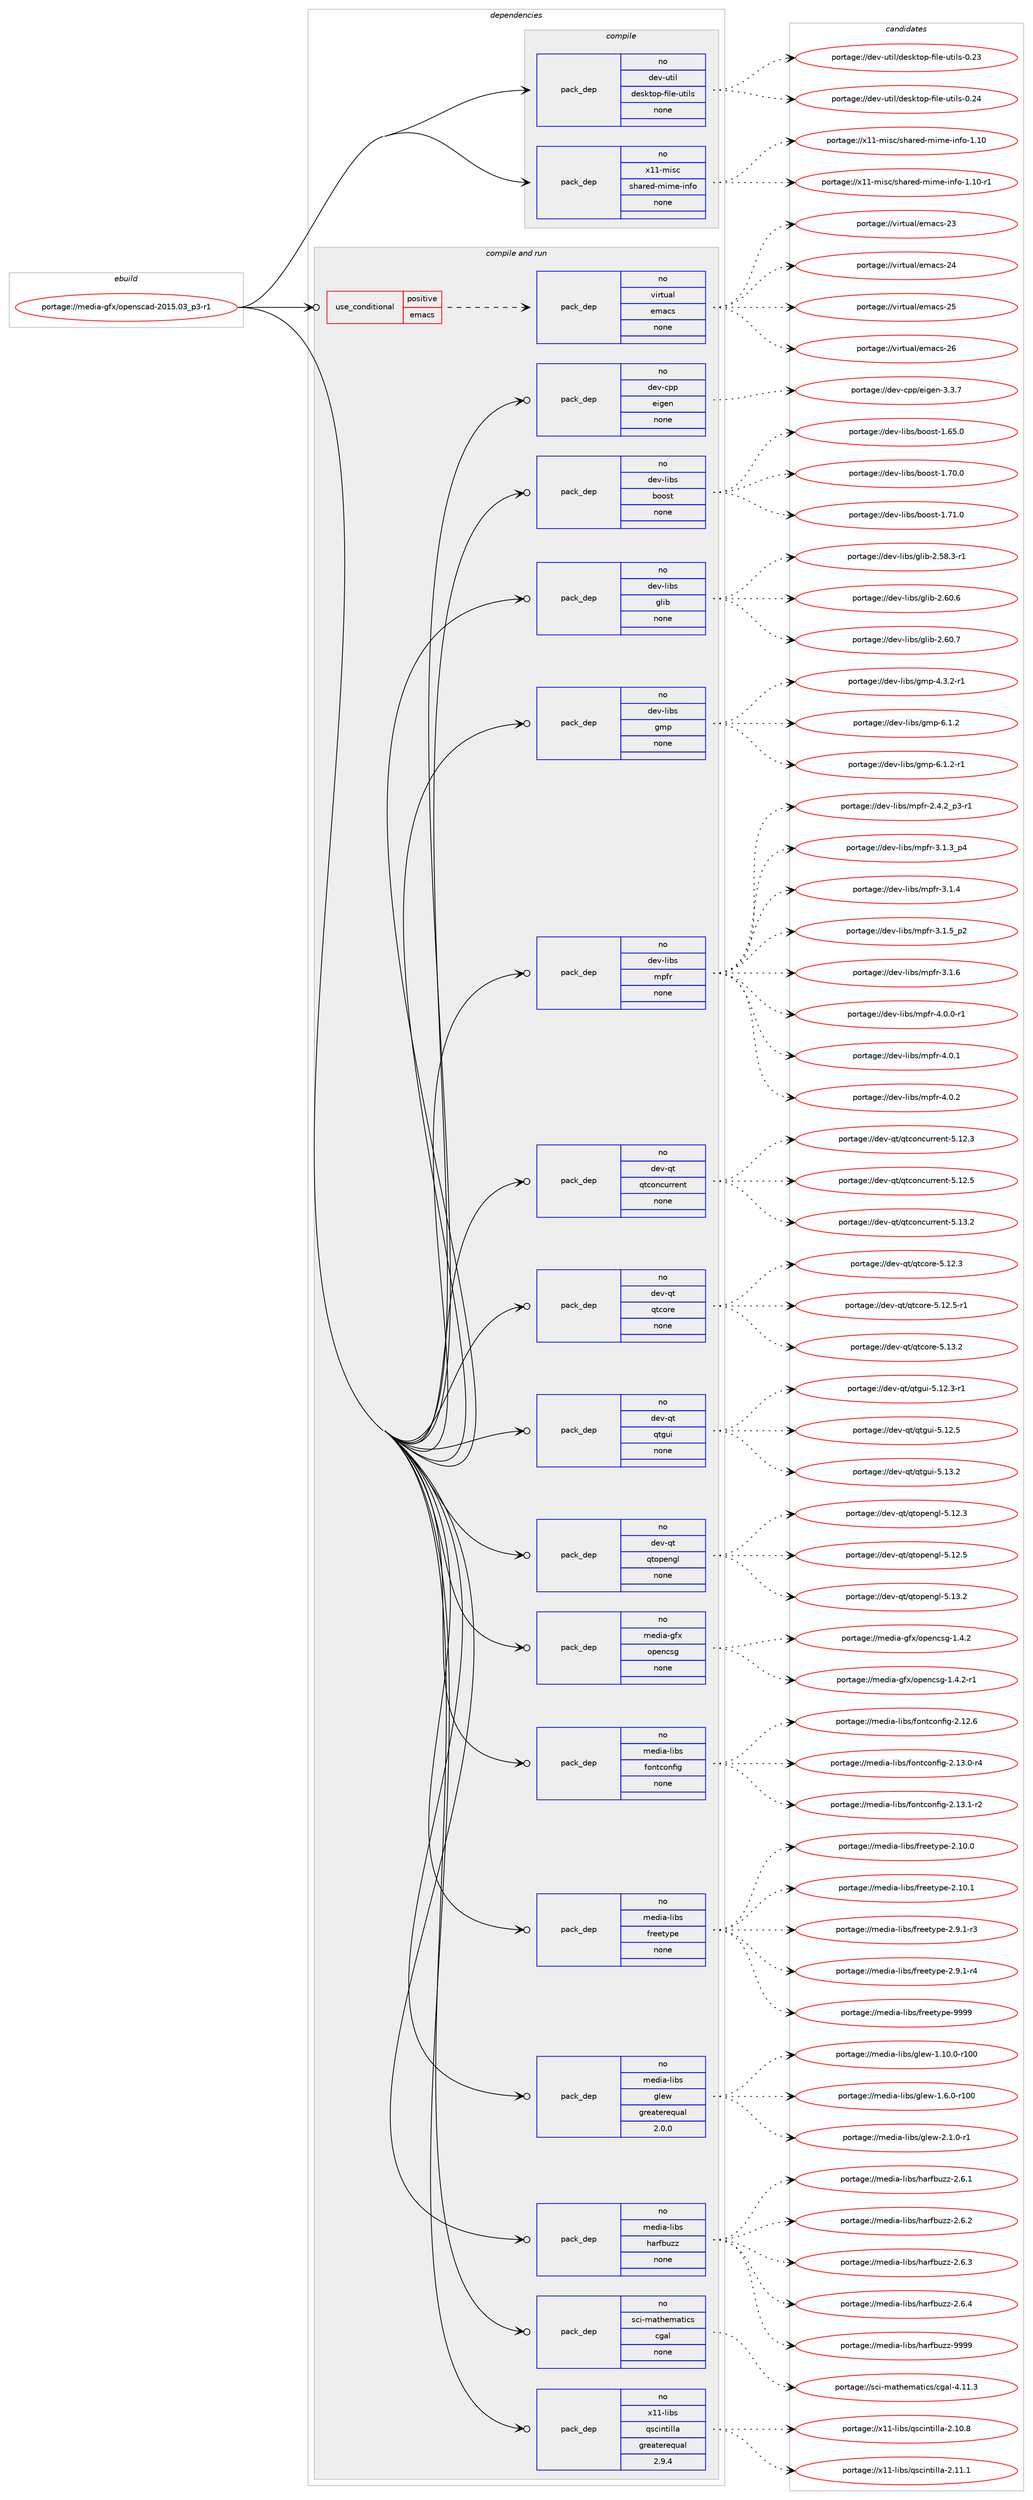 digraph prolog {

# *************
# Graph options
# *************

newrank=true;
concentrate=true;
compound=true;
graph [rankdir=LR,fontname=Helvetica,fontsize=10,ranksep=1.5];#, ranksep=2.5, nodesep=0.2];
edge  [arrowhead=vee];
node  [fontname=Helvetica,fontsize=10];

# **********
# The ebuild
# **********

subgraph cluster_leftcol {
color=gray;
rank=same;
label=<<i>ebuild</i>>;
id [label="portage://media-gfx/openscad-2015.03_p3-r1", color=red, width=4, href="../media-gfx/openscad-2015.03_p3-r1.svg"];
}

# ****************
# The dependencies
# ****************

subgraph cluster_midcol {
color=gray;
label=<<i>dependencies</i>>;
subgraph cluster_compile {
fillcolor="#eeeeee";
style=filled;
label=<<i>compile</i>>;
subgraph pack231571 {
dependency315531 [label=<<TABLE BORDER="0" CELLBORDER="1" CELLSPACING="0" CELLPADDING="4" WIDTH="220"><TR><TD ROWSPAN="6" CELLPADDING="30">pack_dep</TD></TR><TR><TD WIDTH="110">no</TD></TR><TR><TD>dev-util</TD></TR><TR><TD>desktop-file-utils</TD></TR><TR><TD>none</TD></TR><TR><TD></TD></TR></TABLE>>, shape=none, color=blue];
}
id:e -> dependency315531:w [weight=20,style="solid",arrowhead="vee"];
subgraph pack231572 {
dependency315532 [label=<<TABLE BORDER="0" CELLBORDER="1" CELLSPACING="0" CELLPADDING="4" WIDTH="220"><TR><TD ROWSPAN="6" CELLPADDING="30">pack_dep</TD></TR><TR><TD WIDTH="110">no</TD></TR><TR><TD>x11-misc</TD></TR><TR><TD>shared-mime-info</TD></TR><TR><TD>none</TD></TR><TR><TD></TD></TR></TABLE>>, shape=none, color=blue];
}
id:e -> dependency315532:w [weight=20,style="solid",arrowhead="vee"];
}
subgraph cluster_compileandrun {
fillcolor="#eeeeee";
style=filled;
label=<<i>compile and run</i>>;
subgraph cond78878 {
dependency315533 [label=<<TABLE BORDER="0" CELLBORDER="1" CELLSPACING="0" CELLPADDING="4"><TR><TD ROWSPAN="3" CELLPADDING="10">use_conditional</TD></TR><TR><TD>positive</TD></TR><TR><TD>emacs</TD></TR></TABLE>>, shape=none, color=red];
subgraph pack231573 {
dependency315534 [label=<<TABLE BORDER="0" CELLBORDER="1" CELLSPACING="0" CELLPADDING="4" WIDTH="220"><TR><TD ROWSPAN="6" CELLPADDING="30">pack_dep</TD></TR><TR><TD WIDTH="110">no</TD></TR><TR><TD>virtual</TD></TR><TR><TD>emacs</TD></TR><TR><TD>none</TD></TR><TR><TD></TD></TR></TABLE>>, shape=none, color=blue];
}
dependency315533:e -> dependency315534:w [weight=20,style="dashed",arrowhead="vee"];
}
id:e -> dependency315533:w [weight=20,style="solid",arrowhead="odotvee"];
subgraph pack231574 {
dependency315535 [label=<<TABLE BORDER="0" CELLBORDER="1" CELLSPACING="0" CELLPADDING="4" WIDTH="220"><TR><TD ROWSPAN="6" CELLPADDING="30">pack_dep</TD></TR><TR><TD WIDTH="110">no</TD></TR><TR><TD>dev-cpp</TD></TR><TR><TD>eigen</TD></TR><TR><TD>none</TD></TR><TR><TD></TD></TR></TABLE>>, shape=none, color=blue];
}
id:e -> dependency315535:w [weight=20,style="solid",arrowhead="odotvee"];
subgraph pack231575 {
dependency315536 [label=<<TABLE BORDER="0" CELLBORDER="1" CELLSPACING="0" CELLPADDING="4" WIDTH="220"><TR><TD ROWSPAN="6" CELLPADDING="30">pack_dep</TD></TR><TR><TD WIDTH="110">no</TD></TR><TR><TD>dev-libs</TD></TR><TR><TD>boost</TD></TR><TR><TD>none</TD></TR><TR><TD></TD></TR></TABLE>>, shape=none, color=blue];
}
id:e -> dependency315536:w [weight=20,style="solid",arrowhead="odotvee"];
subgraph pack231576 {
dependency315537 [label=<<TABLE BORDER="0" CELLBORDER="1" CELLSPACING="0" CELLPADDING="4" WIDTH="220"><TR><TD ROWSPAN="6" CELLPADDING="30">pack_dep</TD></TR><TR><TD WIDTH="110">no</TD></TR><TR><TD>dev-libs</TD></TR><TR><TD>glib</TD></TR><TR><TD>none</TD></TR><TR><TD></TD></TR></TABLE>>, shape=none, color=blue];
}
id:e -> dependency315537:w [weight=20,style="solid",arrowhead="odotvee"];
subgraph pack231577 {
dependency315538 [label=<<TABLE BORDER="0" CELLBORDER="1" CELLSPACING="0" CELLPADDING="4" WIDTH="220"><TR><TD ROWSPAN="6" CELLPADDING="30">pack_dep</TD></TR><TR><TD WIDTH="110">no</TD></TR><TR><TD>dev-libs</TD></TR><TR><TD>gmp</TD></TR><TR><TD>none</TD></TR><TR><TD></TD></TR></TABLE>>, shape=none, color=blue];
}
id:e -> dependency315538:w [weight=20,style="solid",arrowhead="odotvee"];
subgraph pack231578 {
dependency315539 [label=<<TABLE BORDER="0" CELLBORDER="1" CELLSPACING="0" CELLPADDING="4" WIDTH="220"><TR><TD ROWSPAN="6" CELLPADDING="30">pack_dep</TD></TR><TR><TD WIDTH="110">no</TD></TR><TR><TD>dev-libs</TD></TR><TR><TD>mpfr</TD></TR><TR><TD>none</TD></TR><TR><TD></TD></TR></TABLE>>, shape=none, color=blue];
}
id:e -> dependency315539:w [weight=20,style="solid",arrowhead="odotvee"];
subgraph pack231579 {
dependency315540 [label=<<TABLE BORDER="0" CELLBORDER="1" CELLSPACING="0" CELLPADDING="4" WIDTH="220"><TR><TD ROWSPAN="6" CELLPADDING="30">pack_dep</TD></TR><TR><TD WIDTH="110">no</TD></TR><TR><TD>dev-qt</TD></TR><TR><TD>qtconcurrent</TD></TR><TR><TD>none</TD></TR><TR><TD></TD></TR></TABLE>>, shape=none, color=blue];
}
id:e -> dependency315540:w [weight=20,style="solid",arrowhead="odotvee"];
subgraph pack231580 {
dependency315541 [label=<<TABLE BORDER="0" CELLBORDER="1" CELLSPACING="0" CELLPADDING="4" WIDTH="220"><TR><TD ROWSPAN="6" CELLPADDING="30">pack_dep</TD></TR><TR><TD WIDTH="110">no</TD></TR><TR><TD>dev-qt</TD></TR><TR><TD>qtcore</TD></TR><TR><TD>none</TD></TR><TR><TD></TD></TR></TABLE>>, shape=none, color=blue];
}
id:e -> dependency315541:w [weight=20,style="solid",arrowhead="odotvee"];
subgraph pack231581 {
dependency315542 [label=<<TABLE BORDER="0" CELLBORDER="1" CELLSPACING="0" CELLPADDING="4" WIDTH="220"><TR><TD ROWSPAN="6" CELLPADDING="30">pack_dep</TD></TR><TR><TD WIDTH="110">no</TD></TR><TR><TD>dev-qt</TD></TR><TR><TD>qtgui</TD></TR><TR><TD>none</TD></TR><TR><TD></TD></TR></TABLE>>, shape=none, color=blue];
}
id:e -> dependency315542:w [weight=20,style="solid",arrowhead="odotvee"];
subgraph pack231582 {
dependency315543 [label=<<TABLE BORDER="0" CELLBORDER="1" CELLSPACING="0" CELLPADDING="4" WIDTH="220"><TR><TD ROWSPAN="6" CELLPADDING="30">pack_dep</TD></TR><TR><TD WIDTH="110">no</TD></TR><TR><TD>dev-qt</TD></TR><TR><TD>qtopengl</TD></TR><TR><TD>none</TD></TR><TR><TD></TD></TR></TABLE>>, shape=none, color=blue];
}
id:e -> dependency315543:w [weight=20,style="solid",arrowhead="odotvee"];
subgraph pack231583 {
dependency315544 [label=<<TABLE BORDER="0" CELLBORDER="1" CELLSPACING="0" CELLPADDING="4" WIDTH="220"><TR><TD ROWSPAN="6" CELLPADDING="30">pack_dep</TD></TR><TR><TD WIDTH="110">no</TD></TR><TR><TD>media-gfx</TD></TR><TR><TD>opencsg</TD></TR><TR><TD>none</TD></TR><TR><TD></TD></TR></TABLE>>, shape=none, color=blue];
}
id:e -> dependency315544:w [weight=20,style="solid",arrowhead="odotvee"];
subgraph pack231584 {
dependency315545 [label=<<TABLE BORDER="0" CELLBORDER="1" CELLSPACING="0" CELLPADDING="4" WIDTH="220"><TR><TD ROWSPAN="6" CELLPADDING="30">pack_dep</TD></TR><TR><TD WIDTH="110">no</TD></TR><TR><TD>media-libs</TD></TR><TR><TD>fontconfig</TD></TR><TR><TD>none</TD></TR><TR><TD></TD></TR></TABLE>>, shape=none, color=blue];
}
id:e -> dependency315545:w [weight=20,style="solid",arrowhead="odotvee"];
subgraph pack231585 {
dependency315546 [label=<<TABLE BORDER="0" CELLBORDER="1" CELLSPACING="0" CELLPADDING="4" WIDTH="220"><TR><TD ROWSPAN="6" CELLPADDING="30">pack_dep</TD></TR><TR><TD WIDTH="110">no</TD></TR><TR><TD>media-libs</TD></TR><TR><TD>freetype</TD></TR><TR><TD>none</TD></TR><TR><TD></TD></TR></TABLE>>, shape=none, color=blue];
}
id:e -> dependency315546:w [weight=20,style="solid",arrowhead="odotvee"];
subgraph pack231586 {
dependency315547 [label=<<TABLE BORDER="0" CELLBORDER="1" CELLSPACING="0" CELLPADDING="4" WIDTH="220"><TR><TD ROWSPAN="6" CELLPADDING="30">pack_dep</TD></TR><TR><TD WIDTH="110">no</TD></TR><TR><TD>media-libs</TD></TR><TR><TD>glew</TD></TR><TR><TD>greaterequal</TD></TR><TR><TD>2.0.0</TD></TR></TABLE>>, shape=none, color=blue];
}
id:e -> dependency315547:w [weight=20,style="solid",arrowhead="odotvee"];
subgraph pack231587 {
dependency315548 [label=<<TABLE BORDER="0" CELLBORDER="1" CELLSPACING="0" CELLPADDING="4" WIDTH="220"><TR><TD ROWSPAN="6" CELLPADDING="30">pack_dep</TD></TR><TR><TD WIDTH="110">no</TD></TR><TR><TD>media-libs</TD></TR><TR><TD>harfbuzz</TD></TR><TR><TD>none</TD></TR><TR><TD></TD></TR></TABLE>>, shape=none, color=blue];
}
id:e -> dependency315548:w [weight=20,style="solid",arrowhead="odotvee"];
subgraph pack231588 {
dependency315549 [label=<<TABLE BORDER="0" CELLBORDER="1" CELLSPACING="0" CELLPADDING="4" WIDTH="220"><TR><TD ROWSPAN="6" CELLPADDING="30">pack_dep</TD></TR><TR><TD WIDTH="110">no</TD></TR><TR><TD>sci-mathematics</TD></TR><TR><TD>cgal</TD></TR><TR><TD>none</TD></TR><TR><TD></TD></TR></TABLE>>, shape=none, color=blue];
}
id:e -> dependency315549:w [weight=20,style="solid",arrowhead="odotvee"];
subgraph pack231589 {
dependency315550 [label=<<TABLE BORDER="0" CELLBORDER="1" CELLSPACING="0" CELLPADDING="4" WIDTH="220"><TR><TD ROWSPAN="6" CELLPADDING="30">pack_dep</TD></TR><TR><TD WIDTH="110">no</TD></TR><TR><TD>x11-libs</TD></TR><TR><TD>qscintilla</TD></TR><TR><TD>greaterequal</TD></TR><TR><TD>2.9.4</TD></TR></TABLE>>, shape=none, color=blue];
}
id:e -> dependency315550:w [weight=20,style="solid",arrowhead="odotvee"];
}
subgraph cluster_run {
fillcolor="#eeeeee";
style=filled;
label=<<i>run</i>>;
}
}

# **************
# The candidates
# **************

subgraph cluster_choices {
rank=same;
color=gray;
label=<<i>candidates</i>>;

subgraph choice231571 {
color=black;
nodesep=1;
choiceportage100101118451171161051084710010111510711611111245102105108101451171161051081154548465051 [label="portage://dev-util/desktop-file-utils-0.23", color=red, width=4,href="../dev-util/desktop-file-utils-0.23.svg"];
choiceportage100101118451171161051084710010111510711611111245102105108101451171161051081154548465052 [label="portage://dev-util/desktop-file-utils-0.24", color=red, width=4,href="../dev-util/desktop-file-utils-0.24.svg"];
dependency315531:e -> choiceportage100101118451171161051084710010111510711611111245102105108101451171161051081154548465051:w [style=dotted,weight="100"];
dependency315531:e -> choiceportage100101118451171161051084710010111510711611111245102105108101451171161051081154548465052:w [style=dotted,weight="100"];
}
subgraph choice231572 {
color=black;
nodesep=1;
choiceportage12049494510910511599471151049711410110045109105109101451051101021114549464948 [label="portage://x11-misc/shared-mime-info-1.10", color=red, width=4,href="../x11-misc/shared-mime-info-1.10.svg"];
choiceportage120494945109105115994711510497114101100451091051091014510511010211145494649484511449 [label="portage://x11-misc/shared-mime-info-1.10-r1", color=red, width=4,href="../x11-misc/shared-mime-info-1.10-r1.svg"];
dependency315532:e -> choiceportage12049494510910511599471151049711410110045109105109101451051101021114549464948:w [style=dotted,weight="100"];
dependency315532:e -> choiceportage120494945109105115994711510497114101100451091051091014510511010211145494649484511449:w [style=dotted,weight="100"];
}
subgraph choice231573 {
color=black;
nodesep=1;
choiceportage11810511411611797108471011099799115455051 [label="portage://virtual/emacs-23", color=red, width=4,href="../virtual/emacs-23.svg"];
choiceportage11810511411611797108471011099799115455052 [label="portage://virtual/emacs-24", color=red, width=4,href="../virtual/emacs-24.svg"];
choiceportage11810511411611797108471011099799115455053 [label="portage://virtual/emacs-25", color=red, width=4,href="../virtual/emacs-25.svg"];
choiceportage11810511411611797108471011099799115455054 [label="portage://virtual/emacs-26", color=red, width=4,href="../virtual/emacs-26.svg"];
dependency315534:e -> choiceportage11810511411611797108471011099799115455051:w [style=dotted,weight="100"];
dependency315534:e -> choiceportage11810511411611797108471011099799115455052:w [style=dotted,weight="100"];
dependency315534:e -> choiceportage11810511411611797108471011099799115455053:w [style=dotted,weight="100"];
dependency315534:e -> choiceportage11810511411611797108471011099799115455054:w [style=dotted,weight="100"];
}
subgraph choice231574 {
color=black;
nodesep=1;
choiceportage100101118459911211247101105103101110455146514655 [label="portage://dev-cpp/eigen-3.3.7", color=red, width=4,href="../dev-cpp/eigen-3.3.7.svg"];
dependency315535:e -> choiceportage100101118459911211247101105103101110455146514655:w [style=dotted,weight="100"];
}
subgraph choice231575 {
color=black;
nodesep=1;
choiceportage1001011184510810598115479811111111511645494654534648 [label="portage://dev-libs/boost-1.65.0", color=red, width=4,href="../dev-libs/boost-1.65.0.svg"];
choiceportage1001011184510810598115479811111111511645494655484648 [label="portage://dev-libs/boost-1.70.0", color=red, width=4,href="../dev-libs/boost-1.70.0.svg"];
choiceportage1001011184510810598115479811111111511645494655494648 [label="portage://dev-libs/boost-1.71.0", color=red, width=4,href="../dev-libs/boost-1.71.0.svg"];
dependency315536:e -> choiceportage1001011184510810598115479811111111511645494654534648:w [style=dotted,weight="100"];
dependency315536:e -> choiceportage1001011184510810598115479811111111511645494655484648:w [style=dotted,weight="100"];
dependency315536:e -> choiceportage1001011184510810598115479811111111511645494655494648:w [style=dotted,weight="100"];
}
subgraph choice231576 {
color=black;
nodesep=1;
choiceportage10010111845108105981154710310810598455046535646514511449 [label="portage://dev-libs/glib-2.58.3-r1", color=red, width=4,href="../dev-libs/glib-2.58.3-r1.svg"];
choiceportage1001011184510810598115471031081059845504654484654 [label="portage://dev-libs/glib-2.60.6", color=red, width=4,href="../dev-libs/glib-2.60.6.svg"];
choiceportage1001011184510810598115471031081059845504654484655 [label="portage://dev-libs/glib-2.60.7", color=red, width=4,href="../dev-libs/glib-2.60.7.svg"];
dependency315537:e -> choiceportage10010111845108105981154710310810598455046535646514511449:w [style=dotted,weight="100"];
dependency315537:e -> choiceportage1001011184510810598115471031081059845504654484654:w [style=dotted,weight="100"];
dependency315537:e -> choiceportage1001011184510810598115471031081059845504654484655:w [style=dotted,weight="100"];
}
subgraph choice231577 {
color=black;
nodesep=1;
choiceportage1001011184510810598115471031091124552465146504511449 [label="portage://dev-libs/gmp-4.3.2-r1", color=red, width=4,href="../dev-libs/gmp-4.3.2-r1.svg"];
choiceportage100101118451081059811547103109112455446494650 [label="portage://dev-libs/gmp-6.1.2", color=red, width=4,href="../dev-libs/gmp-6.1.2.svg"];
choiceportage1001011184510810598115471031091124554464946504511449 [label="portage://dev-libs/gmp-6.1.2-r1", color=red, width=4,href="../dev-libs/gmp-6.1.2-r1.svg"];
dependency315538:e -> choiceportage1001011184510810598115471031091124552465146504511449:w [style=dotted,weight="100"];
dependency315538:e -> choiceportage100101118451081059811547103109112455446494650:w [style=dotted,weight="100"];
dependency315538:e -> choiceportage1001011184510810598115471031091124554464946504511449:w [style=dotted,weight="100"];
}
subgraph choice231578 {
color=black;
nodesep=1;
choiceportage10010111845108105981154710911210211445504652465095112514511449 [label="portage://dev-libs/mpfr-2.4.2_p3-r1", color=red, width=4,href="../dev-libs/mpfr-2.4.2_p3-r1.svg"];
choiceportage1001011184510810598115471091121021144551464946519511252 [label="portage://dev-libs/mpfr-3.1.3_p4", color=red, width=4,href="../dev-libs/mpfr-3.1.3_p4.svg"];
choiceportage100101118451081059811547109112102114455146494652 [label="portage://dev-libs/mpfr-3.1.4", color=red, width=4,href="../dev-libs/mpfr-3.1.4.svg"];
choiceportage1001011184510810598115471091121021144551464946539511250 [label="portage://dev-libs/mpfr-3.1.5_p2", color=red, width=4,href="../dev-libs/mpfr-3.1.5_p2.svg"];
choiceportage100101118451081059811547109112102114455146494654 [label="portage://dev-libs/mpfr-3.1.6", color=red, width=4,href="../dev-libs/mpfr-3.1.6.svg"];
choiceportage1001011184510810598115471091121021144552464846484511449 [label="portage://dev-libs/mpfr-4.0.0-r1", color=red, width=4,href="../dev-libs/mpfr-4.0.0-r1.svg"];
choiceportage100101118451081059811547109112102114455246484649 [label="portage://dev-libs/mpfr-4.0.1", color=red, width=4,href="../dev-libs/mpfr-4.0.1.svg"];
choiceportage100101118451081059811547109112102114455246484650 [label="portage://dev-libs/mpfr-4.0.2", color=red, width=4,href="../dev-libs/mpfr-4.0.2.svg"];
dependency315539:e -> choiceportage10010111845108105981154710911210211445504652465095112514511449:w [style=dotted,weight="100"];
dependency315539:e -> choiceportage1001011184510810598115471091121021144551464946519511252:w [style=dotted,weight="100"];
dependency315539:e -> choiceportage100101118451081059811547109112102114455146494652:w [style=dotted,weight="100"];
dependency315539:e -> choiceportage1001011184510810598115471091121021144551464946539511250:w [style=dotted,weight="100"];
dependency315539:e -> choiceportage100101118451081059811547109112102114455146494654:w [style=dotted,weight="100"];
dependency315539:e -> choiceportage1001011184510810598115471091121021144552464846484511449:w [style=dotted,weight="100"];
dependency315539:e -> choiceportage100101118451081059811547109112102114455246484649:w [style=dotted,weight="100"];
dependency315539:e -> choiceportage100101118451081059811547109112102114455246484650:w [style=dotted,weight="100"];
}
subgraph choice231579 {
color=black;
nodesep=1;
choiceportage1001011184511311647113116991111109911711411410111011645534649504651 [label="portage://dev-qt/qtconcurrent-5.12.3", color=red, width=4,href="../dev-qt/qtconcurrent-5.12.3.svg"];
choiceportage1001011184511311647113116991111109911711411410111011645534649504653 [label="portage://dev-qt/qtconcurrent-5.12.5", color=red, width=4,href="../dev-qt/qtconcurrent-5.12.5.svg"];
choiceportage1001011184511311647113116991111109911711411410111011645534649514650 [label="portage://dev-qt/qtconcurrent-5.13.2", color=red, width=4,href="../dev-qt/qtconcurrent-5.13.2.svg"];
dependency315540:e -> choiceportage1001011184511311647113116991111109911711411410111011645534649504651:w [style=dotted,weight="100"];
dependency315540:e -> choiceportage1001011184511311647113116991111109911711411410111011645534649504653:w [style=dotted,weight="100"];
dependency315540:e -> choiceportage1001011184511311647113116991111109911711411410111011645534649514650:w [style=dotted,weight="100"];
}
subgraph choice231580 {
color=black;
nodesep=1;
choiceportage10010111845113116471131169911111410145534649504651 [label="portage://dev-qt/qtcore-5.12.3", color=red, width=4,href="../dev-qt/qtcore-5.12.3.svg"];
choiceportage100101118451131164711311699111114101455346495046534511449 [label="portage://dev-qt/qtcore-5.12.5-r1", color=red, width=4,href="../dev-qt/qtcore-5.12.5-r1.svg"];
choiceportage10010111845113116471131169911111410145534649514650 [label="portage://dev-qt/qtcore-5.13.2", color=red, width=4,href="../dev-qt/qtcore-5.13.2.svg"];
dependency315541:e -> choiceportage10010111845113116471131169911111410145534649504651:w [style=dotted,weight="100"];
dependency315541:e -> choiceportage100101118451131164711311699111114101455346495046534511449:w [style=dotted,weight="100"];
dependency315541:e -> choiceportage10010111845113116471131169911111410145534649514650:w [style=dotted,weight="100"];
}
subgraph choice231581 {
color=black;
nodesep=1;
choiceportage1001011184511311647113116103117105455346495046514511449 [label="portage://dev-qt/qtgui-5.12.3-r1", color=red, width=4,href="../dev-qt/qtgui-5.12.3-r1.svg"];
choiceportage100101118451131164711311610311710545534649504653 [label="portage://dev-qt/qtgui-5.12.5", color=red, width=4,href="../dev-qt/qtgui-5.12.5.svg"];
choiceportage100101118451131164711311610311710545534649514650 [label="portage://dev-qt/qtgui-5.13.2", color=red, width=4,href="../dev-qt/qtgui-5.13.2.svg"];
dependency315542:e -> choiceportage1001011184511311647113116103117105455346495046514511449:w [style=dotted,weight="100"];
dependency315542:e -> choiceportage100101118451131164711311610311710545534649504653:w [style=dotted,weight="100"];
dependency315542:e -> choiceportage100101118451131164711311610311710545534649514650:w [style=dotted,weight="100"];
}
subgraph choice231582 {
color=black;
nodesep=1;
choiceportage100101118451131164711311611111210111010310845534649504651 [label="portage://dev-qt/qtopengl-5.12.3", color=red, width=4,href="../dev-qt/qtopengl-5.12.3.svg"];
choiceportage100101118451131164711311611111210111010310845534649504653 [label="portage://dev-qt/qtopengl-5.12.5", color=red, width=4,href="../dev-qt/qtopengl-5.12.5.svg"];
choiceportage100101118451131164711311611111210111010310845534649514650 [label="portage://dev-qt/qtopengl-5.13.2", color=red, width=4,href="../dev-qt/qtopengl-5.13.2.svg"];
dependency315543:e -> choiceportage100101118451131164711311611111210111010310845534649504651:w [style=dotted,weight="100"];
dependency315543:e -> choiceportage100101118451131164711311611111210111010310845534649504653:w [style=dotted,weight="100"];
dependency315543:e -> choiceportage100101118451131164711311611111210111010310845534649514650:w [style=dotted,weight="100"];
}
subgraph choice231583 {
color=black;
nodesep=1;
choiceportage10910110010597451031021204711111210111099115103454946524650 [label="portage://media-gfx/opencsg-1.4.2", color=red, width=4,href="../media-gfx/opencsg-1.4.2.svg"];
choiceportage109101100105974510310212047111112101110991151034549465246504511449 [label="portage://media-gfx/opencsg-1.4.2-r1", color=red, width=4,href="../media-gfx/opencsg-1.4.2-r1.svg"];
dependency315544:e -> choiceportage10910110010597451031021204711111210111099115103454946524650:w [style=dotted,weight="100"];
dependency315544:e -> choiceportage109101100105974510310212047111112101110991151034549465246504511449:w [style=dotted,weight="100"];
}
subgraph choice231584 {
color=black;
nodesep=1;
choiceportage109101100105974510810598115471021111101169911111010210510345504649504654 [label="portage://media-libs/fontconfig-2.12.6", color=red, width=4,href="../media-libs/fontconfig-2.12.6.svg"];
choiceportage1091011001059745108105981154710211111011699111110102105103455046495146484511452 [label="portage://media-libs/fontconfig-2.13.0-r4", color=red, width=4,href="../media-libs/fontconfig-2.13.0-r4.svg"];
choiceportage1091011001059745108105981154710211111011699111110102105103455046495146494511450 [label="portage://media-libs/fontconfig-2.13.1-r2", color=red, width=4,href="../media-libs/fontconfig-2.13.1-r2.svg"];
dependency315545:e -> choiceportage109101100105974510810598115471021111101169911111010210510345504649504654:w [style=dotted,weight="100"];
dependency315545:e -> choiceportage1091011001059745108105981154710211111011699111110102105103455046495146484511452:w [style=dotted,weight="100"];
dependency315545:e -> choiceportage1091011001059745108105981154710211111011699111110102105103455046495146494511450:w [style=dotted,weight="100"];
}
subgraph choice231585 {
color=black;
nodesep=1;
choiceportage1091011001059745108105981154710211410110111612111210145504649484648 [label="portage://media-libs/freetype-2.10.0", color=red, width=4,href="../media-libs/freetype-2.10.0.svg"];
choiceportage1091011001059745108105981154710211410110111612111210145504649484649 [label="portage://media-libs/freetype-2.10.1", color=red, width=4,href="../media-libs/freetype-2.10.1.svg"];
choiceportage109101100105974510810598115471021141011011161211121014550465746494511451 [label="portage://media-libs/freetype-2.9.1-r3", color=red, width=4,href="../media-libs/freetype-2.9.1-r3.svg"];
choiceportage109101100105974510810598115471021141011011161211121014550465746494511452 [label="portage://media-libs/freetype-2.9.1-r4", color=red, width=4,href="../media-libs/freetype-2.9.1-r4.svg"];
choiceportage109101100105974510810598115471021141011011161211121014557575757 [label="portage://media-libs/freetype-9999", color=red, width=4,href="../media-libs/freetype-9999.svg"];
dependency315546:e -> choiceportage1091011001059745108105981154710211410110111612111210145504649484648:w [style=dotted,weight="100"];
dependency315546:e -> choiceportage1091011001059745108105981154710211410110111612111210145504649484649:w [style=dotted,weight="100"];
dependency315546:e -> choiceportage109101100105974510810598115471021141011011161211121014550465746494511451:w [style=dotted,weight="100"];
dependency315546:e -> choiceportage109101100105974510810598115471021141011011161211121014550465746494511452:w [style=dotted,weight="100"];
dependency315546:e -> choiceportage109101100105974510810598115471021141011011161211121014557575757:w [style=dotted,weight="100"];
}
subgraph choice231586 {
color=black;
nodesep=1;
choiceportage109101100105974510810598115471031081011194549464948464845114494848 [label="portage://media-libs/glew-1.10.0-r100", color=red, width=4,href="../media-libs/glew-1.10.0-r100.svg"];
choiceportage1091011001059745108105981154710310810111945494654464845114494848 [label="portage://media-libs/glew-1.6.0-r100", color=red, width=4,href="../media-libs/glew-1.6.0-r100.svg"];
choiceportage109101100105974510810598115471031081011194550464946484511449 [label="portage://media-libs/glew-2.1.0-r1", color=red, width=4,href="../media-libs/glew-2.1.0-r1.svg"];
dependency315547:e -> choiceportage109101100105974510810598115471031081011194549464948464845114494848:w [style=dotted,weight="100"];
dependency315547:e -> choiceportage1091011001059745108105981154710310810111945494654464845114494848:w [style=dotted,weight="100"];
dependency315547:e -> choiceportage109101100105974510810598115471031081011194550464946484511449:w [style=dotted,weight="100"];
}
subgraph choice231587 {
color=black;
nodesep=1;
choiceportage109101100105974510810598115471049711410298117122122455046544649 [label="portage://media-libs/harfbuzz-2.6.1", color=red, width=4,href="../media-libs/harfbuzz-2.6.1.svg"];
choiceportage109101100105974510810598115471049711410298117122122455046544650 [label="portage://media-libs/harfbuzz-2.6.2", color=red, width=4,href="../media-libs/harfbuzz-2.6.2.svg"];
choiceportage109101100105974510810598115471049711410298117122122455046544651 [label="portage://media-libs/harfbuzz-2.6.3", color=red, width=4,href="../media-libs/harfbuzz-2.6.3.svg"];
choiceportage109101100105974510810598115471049711410298117122122455046544652 [label="portage://media-libs/harfbuzz-2.6.4", color=red, width=4,href="../media-libs/harfbuzz-2.6.4.svg"];
choiceportage1091011001059745108105981154710497114102981171221224557575757 [label="portage://media-libs/harfbuzz-9999", color=red, width=4,href="../media-libs/harfbuzz-9999.svg"];
dependency315548:e -> choiceportage109101100105974510810598115471049711410298117122122455046544649:w [style=dotted,weight="100"];
dependency315548:e -> choiceportage109101100105974510810598115471049711410298117122122455046544650:w [style=dotted,weight="100"];
dependency315548:e -> choiceportage109101100105974510810598115471049711410298117122122455046544651:w [style=dotted,weight="100"];
dependency315548:e -> choiceportage109101100105974510810598115471049711410298117122122455046544652:w [style=dotted,weight="100"];
dependency315548:e -> choiceportage1091011001059745108105981154710497114102981171221224557575757:w [style=dotted,weight="100"];
}
subgraph choice231588 {
color=black;
nodesep=1;
choiceportage115991054510997116104101109971161059911547991039710845524649494651 [label="portage://sci-mathematics/cgal-4.11.3", color=red, width=4,href="../sci-mathematics/cgal-4.11.3.svg"];
dependency315549:e -> choiceportage115991054510997116104101109971161059911547991039710845524649494651:w [style=dotted,weight="100"];
}
subgraph choice231589 {
color=black;
nodesep=1;
choiceportage1204949451081059811547113115991051101161051081089745504649484656 [label="portage://x11-libs/qscintilla-2.10.8", color=red, width=4,href="../x11-libs/qscintilla-2.10.8.svg"];
choiceportage1204949451081059811547113115991051101161051081089745504649494649 [label="portage://x11-libs/qscintilla-2.11.1", color=red, width=4,href="../x11-libs/qscintilla-2.11.1.svg"];
dependency315550:e -> choiceportage1204949451081059811547113115991051101161051081089745504649484656:w [style=dotted,weight="100"];
dependency315550:e -> choiceportage1204949451081059811547113115991051101161051081089745504649494649:w [style=dotted,weight="100"];
}
}

}
